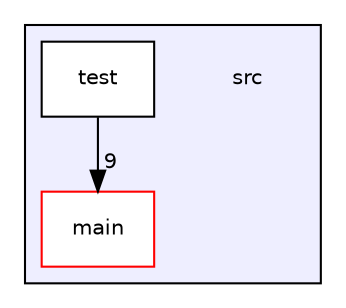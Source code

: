 digraph "/home/ubuntu/scripts/CircuitTester/src" {
  compound=true
  node [ fontsize="10", fontname="Helvetica"];
  edge [ labelfontsize="10", labelfontname="Helvetica"];
  subgraph clusterdir_68267d1309a1af8e8297ef4c3efbcdba {
    graph [ bgcolor="#eeeeff", pencolor="black", label="" URL="dir_68267d1309a1af8e8297ef4c3efbcdba.html"];
    dir_68267d1309a1af8e8297ef4c3efbcdba [shape=plaintext label="src"];
    dir_5eb159725f84c66aafd839904a4acdd0 [shape=box label="main" color="red" fillcolor="white" style="filled" URL="dir_5eb159725f84c66aafd839904a4acdd0.html"];
    dir_120ed4da3e3217b1e7fc0b4f48568e79 [shape=box label="test" color="black" fillcolor="white" style="filled" URL="dir_120ed4da3e3217b1e7fc0b4f48568e79.html"];
  }
  dir_120ed4da3e3217b1e7fc0b4f48568e79->dir_5eb159725f84c66aafd839904a4acdd0 [headlabel="9", labeldistance=1.5 headhref="dir_000003_000001.html"];
}
